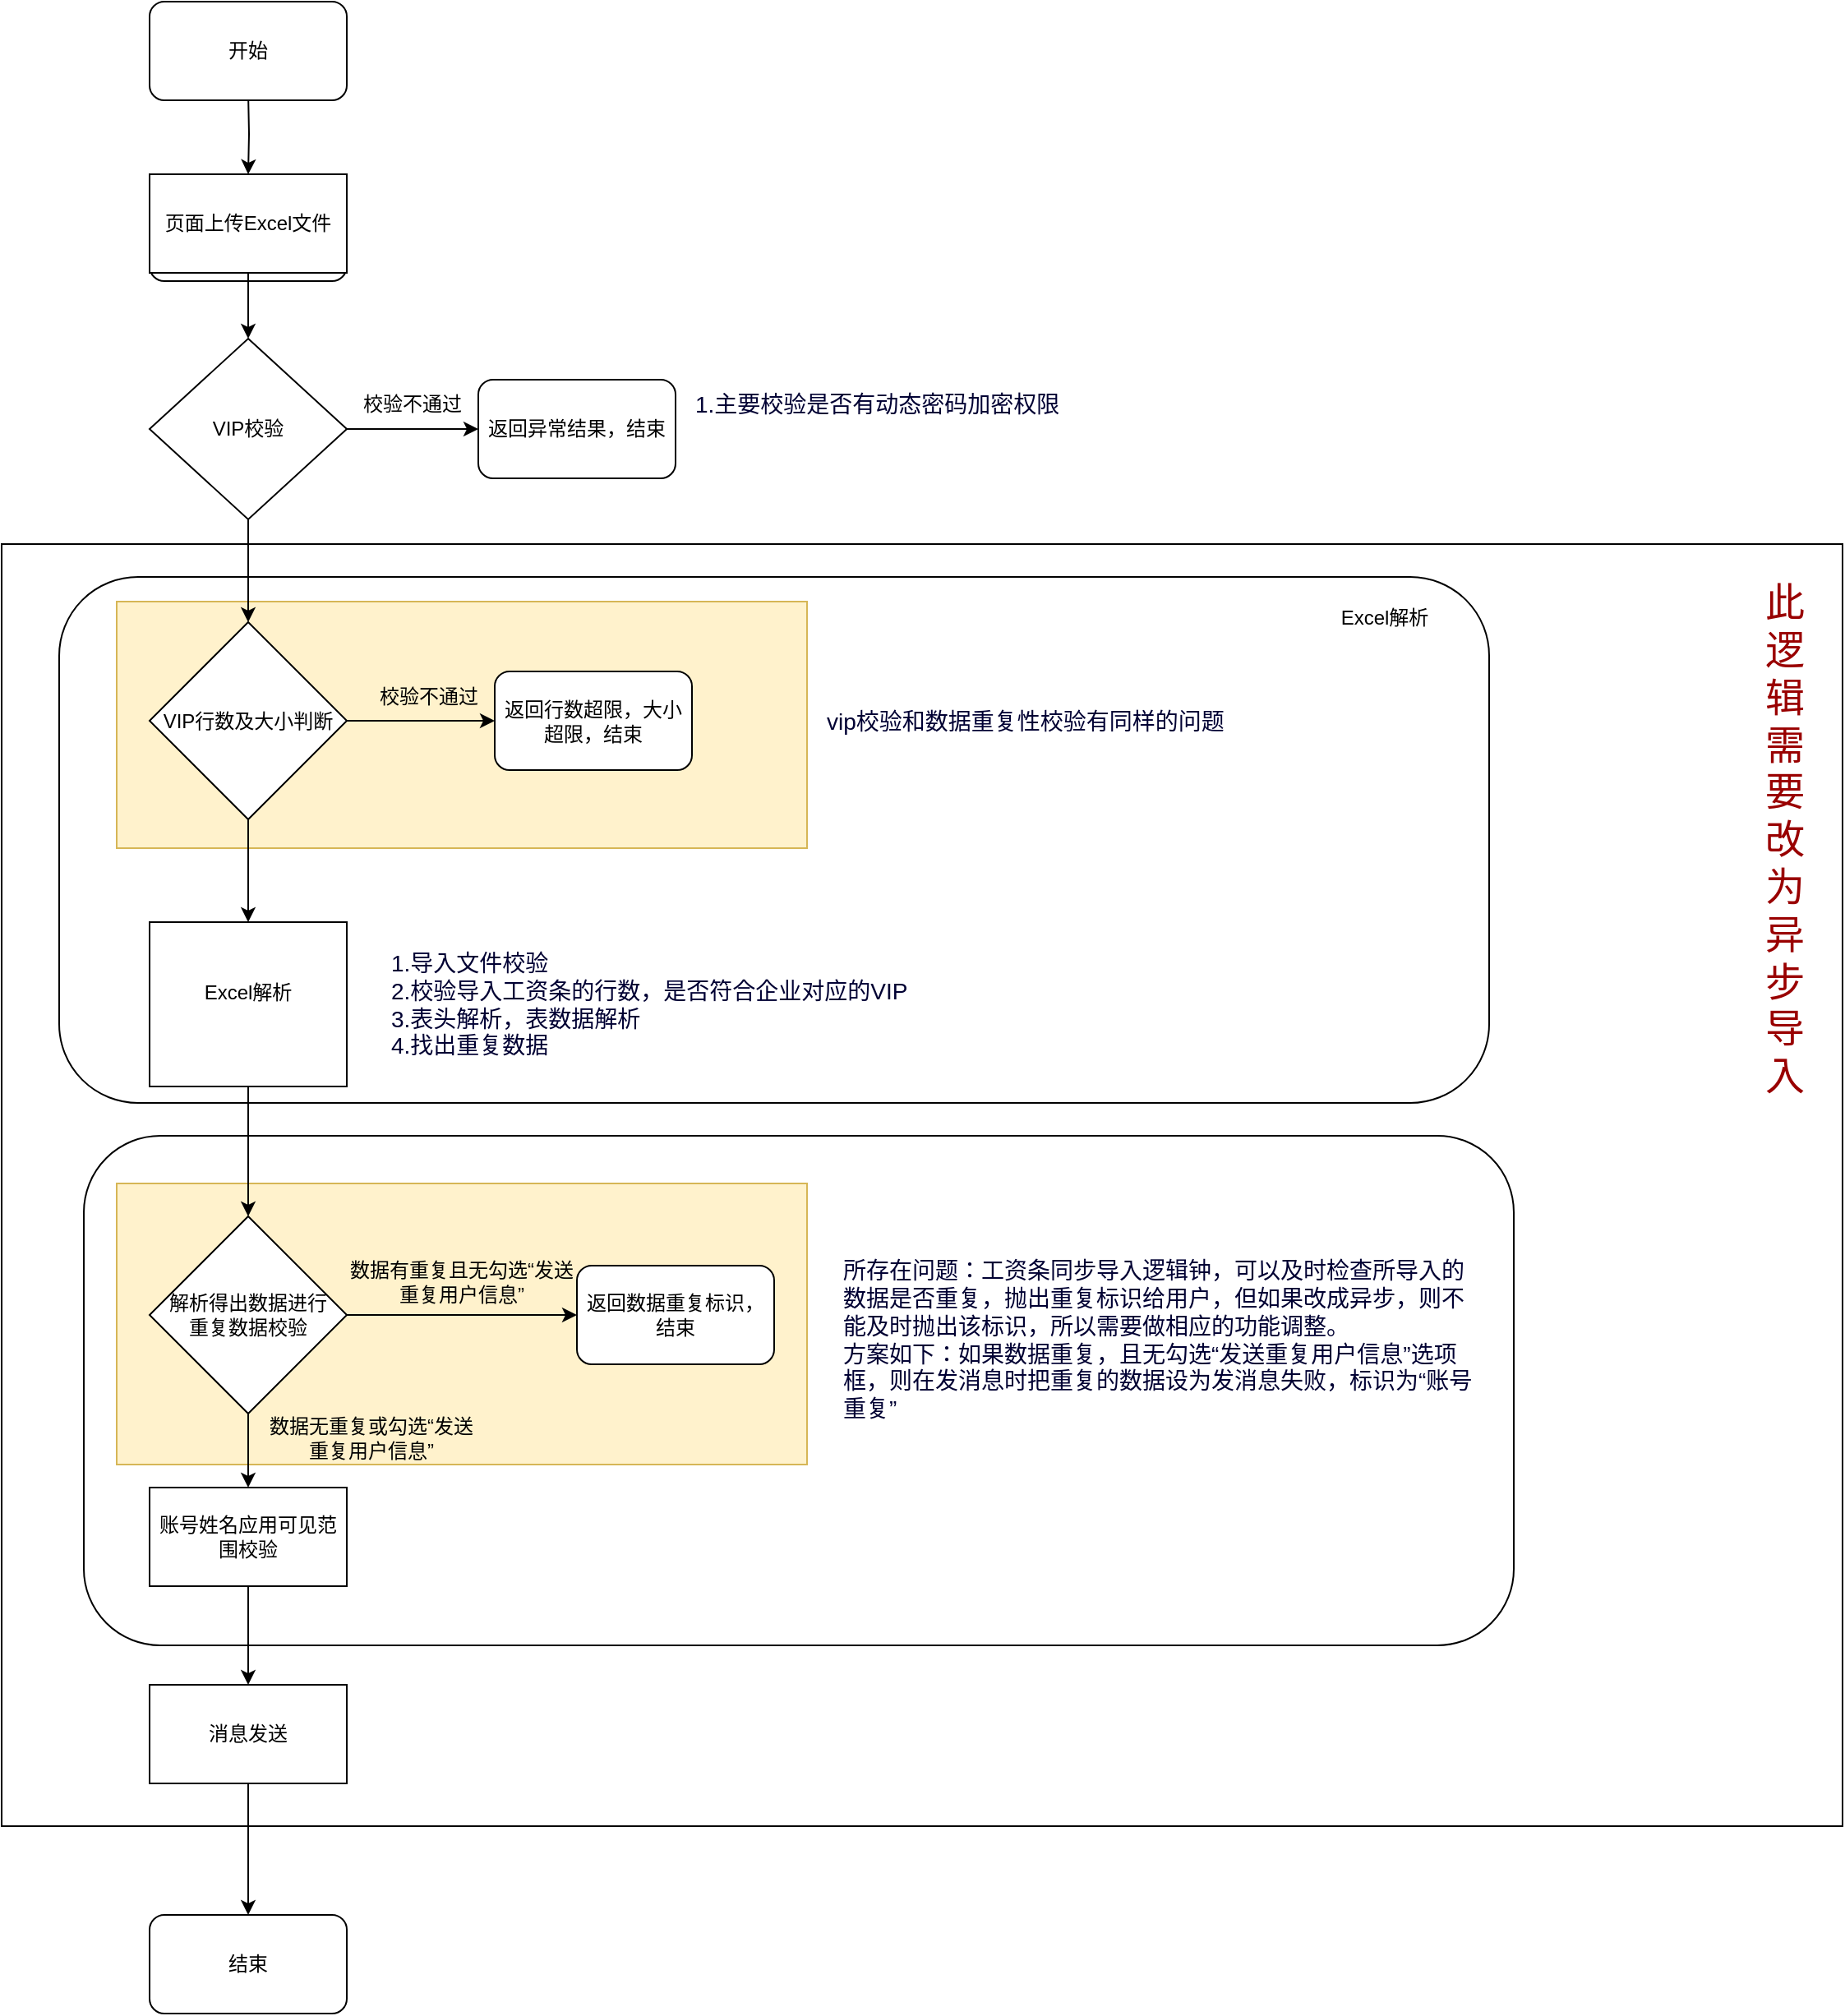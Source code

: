 <mxfile version="10.7.1" type="github"><diagram id="ut4KLgP5qYr5HFWIMk_4" name="Page-1"><mxGraphModel dx="1342" dy="764" grid="1" gridSize="10" guides="1" tooltips="1" connect="1" arrows="1" fold="1" page="1" pageScale="1" pageWidth="827" pageHeight="1169" math="0" shadow="0"><root><mxCell id="0"/><mxCell id="1" parent="0"/><mxCell id="a2AFWo87dJWZR-ny3Z5a-17" value="" style="rounded=0;whiteSpace=wrap;html=1;" vertex="1" parent="1"><mxGeometry x="140" y="330" width="1120" height="780" as="geometry"/></mxCell><mxCell id="a2AFWo87dJWZR-ny3Z5a-23" value="" style="rounded=1;whiteSpace=wrap;html=1;" vertex="1" parent="1"><mxGeometry x="175" y="350" width="870" height="320" as="geometry"/></mxCell><mxCell id="a2AFWo87dJWZR-ny3Z5a-22" value="" style="rounded=1;whiteSpace=wrap;html=1;" vertex="1" parent="1"><mxGeometry x="190" y="690" width="870" height="310" as="geometry"/></mxCell><mxCell id="a2AFWo87dJWZR-ny3Z5a-16" value="" style="rounded=0;whiteSpace=wrap;html=1;fontSize=24;fillColor=#fff2cc;strokeColor=#d6b656;" vertex="1" parent="1"><mxGeometry x="210" y="365" width="420" height="150" as="geometry"/></mxCell><mxCell id="JdKS6KPSMCr1E_bDSJJ4-40" value="" style="rounded=0;whiteSpace=wrap;html=1;fontSize=24;fillColor=#fff2cc;strokeColor=#d6b656;" parent="1" vertex="1"><mxGeometry x="210" y="719" width="420" height="171" as="geometry"/></mxCell><mxCell id="JdKS6KPSMCr1E_bDSJJ4-7" value="" style="edgeStyle=orthogonalEdgeStyle;rounded=0;orthogonalLoop=1;jettySize=auto;html=1;entryX=0.5;entryY=0;entryDx=0;entryDy=0;" parent="1" target="JdKS6KPSMCr1E_bDSJJ4-8" edge="1"><mxGeometry relative="1" as="geometry"><mxPoint x="290" y="135" as="targetPoint"/><mxPoint x="290" y="55" as="sourcePoint"/></mxGeometry></mxCell><mxCell id="JdKS6KPSMCr1E_bDSJJ4-5" value="&lt;font style=&quot;font-size: 24px&quot;&gt;开始&lt;/font&gt;" style="rounded=1;whiteSpace=wrap;html=1;" parent="1" vertex="1"><mxGeometry x="230" y="110" width="120" height="60" as="geometry"/></mxCell><mxCell id="JdKS6KPSMCr1E_bDSJJ4-11" value="" style="edgeStyle=orthogonalEdgeStyle;rounded=0;orthogonalLoop=1;jettySize=auto;html=1;entryX=0.5;entryY=0;entryDx=0;entryDy=0;" parent="1" source="JdKS6KPSMCr1E_bDSJJ4-8" target="JdKS6KPSMCr1E_bDSJJ4-12" edge="1"><mxGeometry relative="1" as="geometry"><mxPoint x="290" y="215" as="targetPoint"/></mxGeometry></mxCell><mxCell id="JdKS6KPSMCr1E_bDSJJ4-8" value="页面上传Excel文件" style="rounded=0;whiteSpace=wrap;html=1;" parent="1" vertex="1"><mxGeometry x="230" y="105" width="120" height="60" as="geometry"/></mxCell><mxCell id="JdKS6KPSMCr1E_bDSJJ4-16" value="" style="edgeStyle=orthogonalEdgeStyle;rounded=0;orthogonalLoop=1;jettySize=auto;html=1;entryX=0;entryY=0.5;entryDx=0;entryDy=0;" parent="1" source="JdKS6KPSMCr1E_bDSJJ4-12" target="JdKS6KPSMCr1E_bDSJJ4-18" edge="1"><mxGeometry relative="1" as="geometry"><mxPoint x="430" y="260" as="targetPoint"/></mxGeometry></mxCell><mxCell id="JdKS6KPSMCr1E_bDSJJ4-21" value="" style="edgeStyle=orthogonalEdgeStyle;rounded=0;orthogonalLoop=1;jettySize=auto;html=1;entryX=0.5;entryY=0;entryDx=0;entryDy=0;" parent="1" source="JdKS6KPSMCr1E_bDSJJ4-12" edge="1" target="a2AFWo87dJWZR-ny3Z5a-2"><mxGeometry relative="1" as="geometry"><mxPoint x="290" y="345" as="targetPoint"/></mxGeometry></mxCell><mxCell id="JdKS6KPSMCr1E_bDSJJ4-12" value="VIP校验" style="rhombus;whiteSpace=wrap;html=1;" parent="1" vertex="1"><mxGeometry x="230" y="205" width="120" height="110" as="geometry"/></mxCell><mxCell id="JdKS6KPSMCr1E_bDSJJ4-17" value="校验不通过" style="text;html=1;strokeColor=none;fillColor=none;align=center;verticalAlign=middle;whiteSpace=wrap;rounded=0;" parent="1" vertex="1"><mxGeometry x="350" y="235" width="80" height="20" as="geometry"/></mxCell><mxCell id="JdKS6KPSMCr1E_bDSJJ4-18" value="返回异常结果，结束" style="rounded=1;whiteSpace=wrap;html=1;" parent="1" vertex="1"><mxGeometry x="430" y="230" width="120" height="60" as="geometry"/></mxCell><mxCell id="JdKS6KPSMCr1E_bDSJJ4-22" value="Excel解析&lt;br&gt;&lt;br&gt;" style="rounded=0;whiteSpace=wrap;html=1;" parent="1" vertex="1"><mxGeometry x="230" y="560" width="120" height="100" as="geometry"/></mxCell><mxCell id="JdKS6KPSMCr1E_bDSJJ4-31" value="" style="edgeStyle=orthogonalEdgeStyle;rounded=0;orthogonalLoop=1;jettySize=auto;html=1;exitX=0.5;exitY=1;exitDx=0;exitDy=0;" parent="1" source="JdKS6KPSMCr1E_bDSJJ4-22" target="JdKS6KPSMCr1E_bDSJJ4-26" edge="1"><mxGeometry relative="1" as="geometry"><mxPoint x="290" y="790" as="sourcePoint"/></mxGeometry></mxCell><mxCell id="JdKS6KPSMCr1E_bDSJJ4-29" value="" style="edgeStyle=orthogonalEdgeStyle;rounded=0;orthogonalLoop=1;jettySize=auto;html=1;entryX=0;entryY=0.5;entryDx=0;entryDy=0;" parent="1" source="JdKS6KPSMCr1E_bDSJJ4-26" target="JdKS6KPSMCr1E_bDSJJ4-27" edge="1"><mxGeometry relative="1" as="geometry"><mxPoint x="430" y="799" as="targetPoint"/></mxGeometry></mxCell><mxCell id="JdKS6KPSMCr1E_bDSJJ4-33" value="" style="edgeStyle=orthogonalEdgeStyle;rounded=0;orthogonalLoop=1;jettySize=auto;html=1;entryX=0.5;entryY=0;entryDx=0;entryDy=0;" parent="1" source="JdKS6KPSMCr1E_bDSJJ4-26" target="a2AFWo87dJWZR-ny3Z5a-18" edge="1"><mxGeometry relative="1" as="geometry"><mxPoint x="290" y="910" as="targetPoint"/></mxGeometry></mxCell><mxCell id="JdKS6KPSMCr1E_bDSJJ4-26" value="解析得出数据进行&lt;br&gt;重复数据校验" style="rhombus;whiteSpace=wrap;html=1;" parent="1" vertex="1"><mxGeometry x="230" y="739" width="120" height="120" as="geometry"/></mxCell><mxCell id="JdKS6KPSMCr1E_bDSJJ4-27" value="返回数据重复标识，结束" style="rounded=1;whiteSpace=wrap;html=1;" parent="1" vertex="1"><mxGeometry x="490" y="769" width="120" height="60" as="geometry"/></mxCell><mxCell id="JdKS6KPSMCr1E_bDSJJ4-30" value="数据有重复且无勾选“发送重复用户信息”" style="text;html=1;strokeColor=none;fillColor=none;align=center;verticalAlign=middle;whiteSpace=wrap;rounded=0;" parent="1" vertex="1"><mxGeometry x="350" y="769" width="140" height="20" as="geometry"/></mxCell><mxCell id="JdKS6KPSMCr1E_bDSJJ4-36" value="" style="edgeStyle=orthogonalEdgeStyle;rounded=0;orthogonalLoop=1;jettySize=auto;html=1;" parent="1" source="JdKS6KPSMCr1E_bDSJJ4-32" edge="1"><mxGeometry relative="1" as="geometry"><mxPoint x="290" y="1164" as="targetPoint"/></mxGeometry></mxCell><mxCell id="JdKS6KPSMCr1E_bDSJJ4-32" value="消息发送" style="rounded=0;whiteSpace=wrap;html=1;" parent="1" vertex="1"><mxGeometry x="230" y="1024" width="120" height="60" as="geometry"/></mxCell><mxCell id="JdKS6KPSMCr1E_bDSJJ4-34" value="数据无重复或勾选“发送重复用户信息”" style="text;html=1;strokeColor=none;fillColor=none;align=center;verticalAlign=middle;whiteSpace=wrap;rounded=0;" parent="1" vertex="1"><mxGeometry x="300" y="864" width="130" height="20" as="geometry"/></mxCell><mxCell id="JdKS6KPSMCr1E_bDSJJ4-37" value="结束" style="rounded=1;whiteSpace=wrap;html=1;" parent="1" vertex="1"><mxGeometry x="230" y="1164" width="120" height="60" as="geometry"/></mxCell><mxCell id="JdKS6KPSMCr1E_bDSJJ4-39" value="此逻辑需要改为异步导入" style="text;html=1;strokeColor=none;fillColor=none;align=center;verticalAlign=middle;whiteSpace=wrap;rounded=0;fontColor=#990000;fontSize=24;" parent="1" vertex="1"><mxGeometry x="1220" y="500" width="10" height="20" as="geometry"/></mxCell><mxCell id="JdKS6KPSMCr1E_bDSJJ4-42" value="&lt;div style=&quot;text-align: left ; font-size: 14px&quot;&gt;&lt;span style=&quot;color: rgb(0 , 0 , 51) ; line-height: 110%&quot;&gt;&lt;font style=&quot;font-size: 14px&quot;&gt;所存在问题：工资条同步导入逻辑钟，可以及时检查所导入的数据是否重复，抛出重复标识给用户，但如果改成异步，则不能及时抛出该标识，所以需要做相应的功能调整。&lt;/font&gt;&lt;/span&gt;&lt;/div&gt;&lt;div style=&quot;text-align: left ; font-size: 14px&quot;&gt;&lt;font color=&quot;#000033&quot; style=&quot;font-size: 14px&quot;&gt;方案如下：如果数据重复，且无勾选“发送重复用户信息”选项框，则在发消息时把重复的数据设为发消息失败，标识为“账号重复”&lt;/font&gt;&lt;/div&gt;" style="text;html=1;strokeColor=none;fillColor=none;align=left;verticalAlign=middle;whiteSpace=wrap;rounded=0;fontSize=24;fontColor=#990000;" parent="1" vertex="1"><mxGeometry x="650" y="754" width="390" height="120" as="geometry"/></mxCell><mxCell id="a2AFWo87dJWZR-ny3Z5a-6" value="" style="edgeStyle=orthogonalEdgeStyle;rounded=0;orthogonalLoop=1;jettySize=auto;html=1;" edge="1" parent="1" source="a2AFWo87dJWZR-ny3Z5a-2" target="JdKS6KPSMCr1E_bDSJJ4-22"><mxGeometry relative="1" as="geometry"/></mxCell><mxCell id="a2AFWo87dJWZR-ny3Z5a-2" value="VIP行数及大小判断" style="rhombus;whiteSpace=wrap;html=1;" vertex="1" parent="1"><mxGeometry x="230" y="377.5" width="120" height="120" as="geometry"/></mxCell><mxCell id="a2AFWo87dJWZR-ny3Z5a-3" value="" style="edgeStyle=orthogonalEdgeStyle;rounded=0;orthogonalLoop=1;jettySize=auto;html=1;entryX=0;entryY=0.5;entryDx=0;entryDy=0;exitX=1;exitY=0.5;exitDx=0;exitDy=0;" edge="1" parent="1" target="a2AFWo87dJWZR-ny3Z5a-5" source="a2AFWo87dJWZR-ny3Z5a-2"><mxGeometry relative="1" as="geometry"><mxPoint x="440" y="437.5" as="targetPoint"/><mxPoint x="360" y="437.5" as="sourcePoint"/></mxGeometry></mxCell><mxCell id="a2AFWo87dJWZR-ny3Z5a-4" value="校验不通过" style="text;html=1;strokeColor=none;fillColor=none;align=center;verticalAlign=middle;whiteSpace=wrap;rounded=0;" vertex="1" parent="1"><mxGeometry x="360" y="412.5" width="80" height="20" as="geometry"/></mxCell><mxCell id="a2AFWo87dJWZR-ny3Z5a-5" value="返回行数超限，大小超限，结束" style="rounded=1;whiteSpace=wrap;html=1;" vertex="1" parent="1"><mxGeometry x="440" y="407.5" width="120" height="60" as="geometry"/></mxCell><mxCell id="a2AFWo87dJWZR-ny3Z5a-9" value="&lt;div style=&quot;text-align: left ; font-size: 14px&quot;&gt;&lt;font color=&quot;#000033&quot;&gt;1.主要校验是否有动态密码加密权限&lt;/font&gt;&lt;/div&gt;" style="text;html=1;strokeColor=none;fillColor=none;align=left;verticalAlign=middle;whiteSpace=wrap;rounded=0;fontSize=24;fontColor=#990000;" vertex="1" parent="1"><mxGeometry x="560" y="237.5" width="390" height="15" as="geometry"/></mxCell><mxCell id="a2AFWo87dJWZR-ny3Z5a-12" value="&lt;div style=&quot;text-align: left ; font-size: 14px&quot;&gt;&lt;div&gt;&lt;font color=&quot;#000033&quot;&gt;1.导入文件校验&lt;/font&gt;&lt;/div&gt;&lt;div&gt;&lt;font color=&quot;#000033&quot;&gt;2.校验导入工资条的行数，是否符合企业对应的VIP&lt;/font&gt;&lt;/div&gt;&lt;/div&gt;&lt;div style=&quot;text-align: left ; font-size: 14px&quot;&gt;&lt;font color=&quot;#000033&quot;&gt;3.表头解析，表数据解析&lt;/font&gt;&lt;/div&gt;&lt;div style=&quot;text-align: left ; font-size: 14px&quot;&gt;&lt;font color=&quot;#000033&quot;&gt;4.找出重复数据&lt;/font&gt;&lt;/div&gt;" style="text;html=1;strokeColor=none;fillColor=none;align=left;verticalAlign=middle;whiteSpace=wrap;rounded=0;fontSize=24;fontColor=#990000;" vertex="1" parent="1"><mxGeometry x="375" y="569" width="390" height="81" as="geometry"/></mxCell><mxCell id="a2AFWo87dJWZR-ny3Z5a-19" value="" style="edgeStyle=orthogonalEdgeStyle;rounded=0;orthogonalLoop=1;jettySize=auto;html=1;" edge="1" parent="1" source="a2AFWo87dJWZR-ny3Z5a-18" target="JdKS6KPSMCr1E_bDSJJ4-32"><mxGeometry relative="1" as="geometry"/></mxCell><mxCell id="a2AFWo87dJWZR-ny3Z5a-18" value="账号姓名应用可见范围校验" style="rounded=0;whiteSpace=wrap;html=1;" vertex="1" parent="1"><mxGeometry x="230" y="904" width="120" height="60" as="geometry"/></mxCell><mxCell id="a2AFWo87dJWZR-ny3Z5a-20" value="Excel解析" style="text;html=1;strokeColor=none;fillColor=none;align=center;verticalAlign=middle;whiteSpace=wrap;rounded=0;" vertex="1" parent="1"><mxGeometry x="940" y="360" width="83" height="30" as="geometry"/></mxCell><mxCell id="a2AFWo87dJWZR-ny3Z5a-24" value="&lt;div style=&quot;text-align: left ; font-size: 14px&quot;&gt;&lt;font color=&quot;#000033&quot;&gt;vip校验和数据重复性校验有同样的问题&lt;/font&gt;&lt;/div&gt;" style="text;html=1;strokeColor=none;fillColor=none;align=left;verticalAlign=middle;whiteSpace=wrap;rounded=0;fontSize=24;fontColor=#990000;" vertex="1" parent="1"><mxGeometry x="640" y="417" width="390" height="41" as="geometry"/></mxCell><mxCell id="a2AFWo87dJWZR-ny3Z5a-26" value="开始" style="rounded=1;whiteSpace=wrap;html=1;" vertex="1" parent="1"><mxGeometry x="230" width="120" height="60" as="geometry"/></mxCell></root></mxGraphModel></diagram></mxfile>